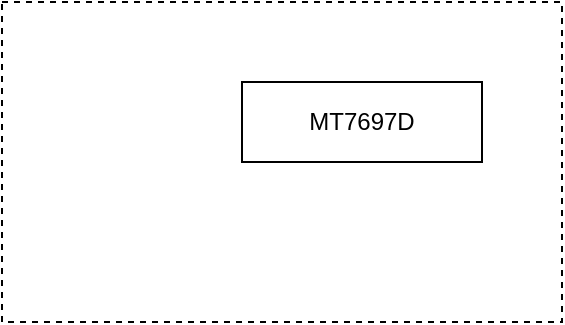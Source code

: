 <mxfile version="12.4.8" type="github"><diagram id="uEFxOKB--ZDihy7HPuEc" name="第 1 页"><mxGraphModel dx="1209" dy="625" grid="1" gridSize="10" guides="1" tooltips="1" connect="1" arrows="1" fold="1" page="1" pageScale="1" pageWidth="1169" pageHeight="827" math="0" shadow="0"><root><mxCell id="0"/><mxCell id="1" parent="0"/><mxCell id="dlpDQkjk9Ghl0g33a65h-2" value="" style="rounded=0;whiteSpace=wrap;html=1;dashed=1;" vertex="1" parent="1"><mxGeometry x="480" y="400" width="280" height="160" as="geometry"/></mxCell><mxCell id="dlpDQkjk9Ghl0g33a65h-3" value="MT7697D" style="rounded=0;whiteSpace=wrap;html=1;" vertex="1" parent="1"><mxGeometry x="600" y="440" width="120" height="40" as="geometry"/></mxCell></root></mxGraphModel></diagram></mxfile>